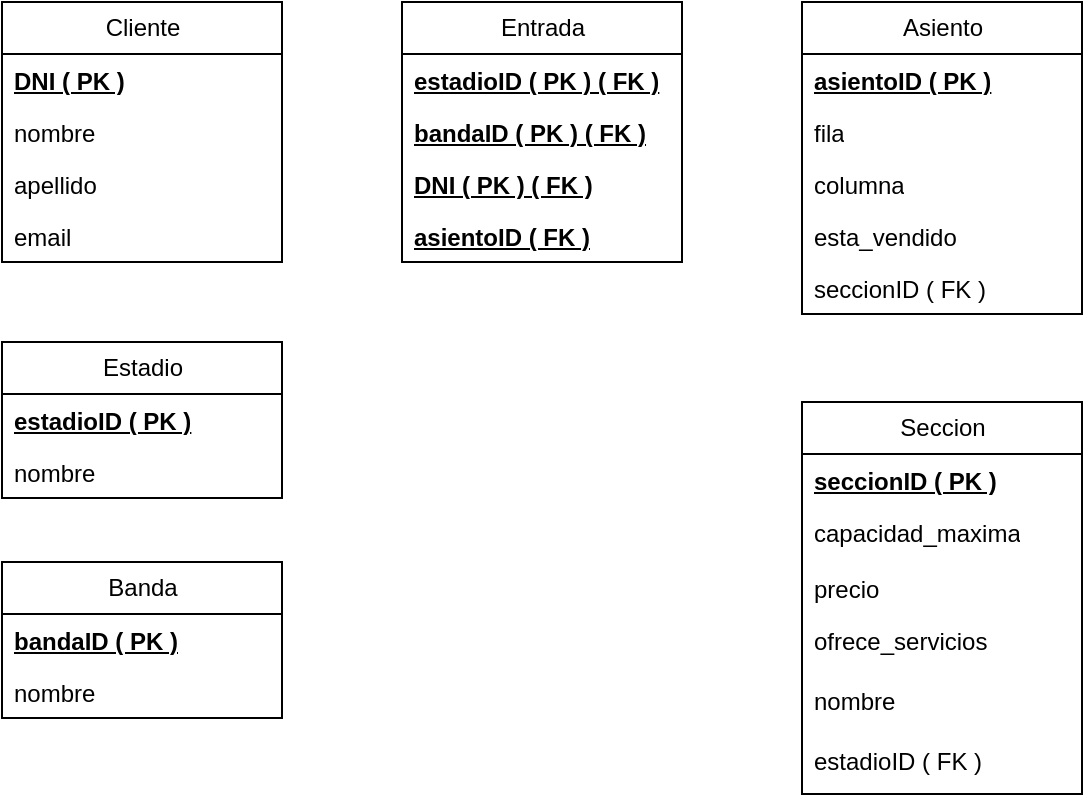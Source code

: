 <mxfile>
    <diagram name="Página-1" id="2jQmp3WKuYXW3uEECxTw">
        <mxGraphModel dx="1753" dy="608" grid="1" gridSize="10" guides="1" tooltips="1" connect="1" arrows="1" fold="1" page="1" pageScale="1" pageWidth="827" pageHeight="1169" math="0" shadow="0">
            <root>
                <mxCell id="0"/>
                <mxCell id="1" parent="0"/>
                <mxCell id="N9msZvmjmlbyxgl17oLZ-11" value="Cliente" style="swimlane;fontStyle=0;childLayout=stackLayout;horizontal=1;startSize=26;fillColor=none;horizontalStack=0;resizeParent=1;resizeParentMax=0;resizeLast=0;collapsible=1;marginBottom=0;html=1;" parent="1" vertex="1">
                    <mxGeometry x="-240" y="280" width="140" height="130" as="geometry"/>
                </mxCell>
                <mxCell id="N9msZvmjmlbyxgl17oLZ-12" value="&lt;b&gt;&lt;u&gt;DNI ( PK )&lt;/u&gt;&lt;/b&gt;" style="text;strokeColor=none;fillColor=none;align=left;verticalAlign=top;spacingLeft=4;spacingRight=4;overflow=hidden;rotatable=0;points=[[0,0.5],[1,0.5]];portConstraint=eastwest;whiteSpace=wrap;html=1;" parent="N9msZvmjmlbyxgl17oLZ-11" vertex="1">
                    <mxGeometry y="26" width="140" height="26" as="geometry"/>
                </mxCell>
                <mxCell id="N9msZvmjmlbyxgl17oLZ-13" value="nombre" style="text;strokeColor=none;fillColor=none;align=left;verticalAlign=top;spacingLeft=4;spacingRight=4;overflow=hidden;rotatable=0;points=[[0,0.5],[1,0.5]];portConstraint=eastwest;whiteSpace=wrap;html=1;" parent="N9msZvmjmlbyxgl17oLZ-11" vertex="1">
                    <mxGeometry y="52" width="140" height="26" as="geometry"/>
                </mxCell>
                <mxCell id="N9msZvmjmlbyxgl17oLZ-14" value="apellido" style="text;strokeColor=none;fillColor=none;align=left;verticalAlign=top;spacingLeft=4;spacingRight=4;overflow=hidden;rotatable=0;points=[[0,0.5],[1,0.5]];portConstraint=eastwest;whiteSpace=wrap;html=1;" parent="N9msZvmjmlbyxgl17oLZ-11" vertex="1">
                    <mxGeometry y="78" width="140" height="26" as="geometry"/>
                </mxCell>
                <mxCell id="N9msZvmjmlbyxgl17oLZ-17" value="email" style="text;strokeColor=none;fillColor=none;align=left;verticalAlign=top;spacingLeft=4;spacingRight=4;overflow=hidden;rotatable=0;points=[[0,0.5],[1,0.5]];portConstraint=eastwest;whiteSpace=wrap;html=1;" parent="N9msZvmjmlbyxgl17oLZ-11" vertex="1">
                    <mxGeometry y="104" width="140" height="26" as="geometry"/>
                </mxCell>
                <mxCell id="N9msZvmjmlbyxgl17oLZ-31" value="Entrada" style="swimlane;fontStyle=0;childLayout=stackLayout;horizontal=1;startSize=26;fillColor=none;horizontalStack=0;resizeParent=1;resizeParentMax=0;resizeLast=0;collapsible=1;marginBottom=0;html=1;" parent="1" vertex="1">
                    <mxGeometry x="-40" y="280" width="140" height="130" as="geometry"/>
                </mxCell>
                <mxCell id="N9msZvmjmlbyxgl17oLZ-32" value="&lt;u&gt;&lt;b&gt;estadioID&amp;nbsp;( PK ) ( FK )&lt;/b&gt;&lt;/u&gt;" style="text;strokeColor=none;fillColor=none;align=left;verticalAlign=top;spacingLeft=4;spacingRight=4;overflow=hidden;rotatable=0;points=[[0,0.5],[1,0.5]];portConstraint=eastwest;whiteSpace=wrap;html=1;" parent="N9msZvmjmlbyxgl17oLZ-31" vertex="1">
                    <mxGeometry y="26" width="140" height="26" as="geometry"/>
                </mxCell>
                <mxCell id="N9msZvmjmlbyxgl17oLZ-33" value="&lt;u&gt;&lt;b&gt;bandaID ( PK ) ( FK )&lt;/b&gt;&lt;/u&gt;" style="text;strokeColor=none;fillColor=none;align=left;verticalAlign=top;spacingLeft=4;spacingRight=4;overflow=hidden;rotatable=0;points=[[0,0.5],[1,0.5]];portConstraint=eastwest;whiteSpace=wrap;html=1;" parent="N9msZvmjmlbyxgl17oLZ-31" vertex="1">
                    <mxGeometry y="52" width="140" height="26" as="geometry"/>
                </mxCell>
                <mxCell id="31" value="&lt;b&gt;&lt;u&gt;DNI ( PK ) ( FK )&lt;/u&gt;&lt;/b&gt;" style="text;strokeColor=none;fillColor=none;align=left;verticalAlign=top;spacingLeft=4;spacingRight=4;overflow=hidden;rotatable=0;points=[[0,0.5],[1,0.5]];portConstraint=eastwest;whiteSpace=wrap;html=1;" vertex="1" parent="N9msZvmjmlbyxgl17oLZ-31">
                    <mxGeometry y="78" width="140" height="26" as="geometry"/>
                </mxCell>
                <mxCell id="34" value="&lt;b&gt;&lt;u&gt;asientoID ( FK )&lt;/u&gt;&lt;/b&gt;" style="text;strokeColor=none;fillColor=none;align=left;verticalAlign=top;spacingLeft=4;spacingRight=4;overflow=hidden;rotatable=0;points=[[0,0.5],[1,0.5]];portConstraint=eastwest;whiteSpace=wrap;html=1;" vertex="1" parent="N9msZvmjmlbyxgl17oLZ-31">
                    <mxGeometry y="104" width="140" height="26" as="geometry"/>
                </mxCell>
                <mxCell id="3" value="Estadio" style="swimlane;fontStyle=0;childLayout=stackLayout;horizontal=1;startSize=26;fillColor=none;horizontalStack=0;resizeParent=1;resizeParentMax=0;resizeLast=0;collapsible=1;marginBottom=0;html=1;" vertex="1" parent="1">
                    <mxGeometry x="-240" y="450" width="140" height="78" as="geometry"/>
                </mxCell>
                <mxCell id="4" value="&lt;b&gt;&lt;u&gt;estadioID ( PK )&lt;/u&gt;&lt;/b&gt;" style="text;strokeColor=none;fillColor=none;align=left;verticalAlign=top;spacingLeft=4;spacingRight=4;overflow=hidden;rotatable=0;points=[[0,0.5],[1,0.5]];portConstraint=eastwest;whiteSpace=wrap;html=1;" vertex="1" parent="3">
                    <mxGeometry y="26" width="140" height="26" as="geometry"/>
                </mxCell>
                <mxCell id="5" value="nombre" style="text;strokeColor=none;fillColor=none;align=left;verticalAlign=top;spacingLeft=4;spacingRight=4;overflow=hidden;rotatable=0;points=[[0,0.5],[1,0.5]];portConstraint=eastwest;whiteSpace=wrap;html=1;" vertex="1" parent="3">
                    <mxGeometry y="52" width="140" height="26" as="geometry"/>
                </mxCell>
                <mxCell id="8" value="Banda" style="swimlane;fontStyle=0;childLayout=stackLayout;horizontal=1;startSize=26;fillColor=none;horizontalStack=0;resizeParent=1;resizeParentMax=0;resizeLast=0;collapsible=1;marginBottom=0;html=1;" vertex="1" parent="1">
                    <mxGeometry x="-240" y="560" width="140" height="78" as="geometry"/>
                </mxCell>
                <mxCell id="9" value="&lt;b&gt;&lt;u&gt;bandaID ( PK )&lt;/u&gt;&lt;/b&gt;" style="text;strokeColor=none;fillColor=none;align=left;verticalAlign=top;spacingLeft=4;spacingRight=4;overflow=hidden;rotatable=0;points=[[0,0.5],[1,0.5]];portConstraint=eastwest;whiteSpace=wrap;html=1;" vertex="1" parent="8">
                    <mxGeometry y="26" width="140" height="26" as="geometry"/>
                </mxCell>
                <mxCell id="10" value="nombre" style="text;strokeColor=none;fillColor=none;align=left;verticalAlign=top;spacingLeft=4;spacingRight=4;overflow=hidden;rotatable=0;points=[[0,0.5],[1,0.5]];portConstraint=eastwest;whiteSpace=wrap;html=1;" vertex="1" parent="8">
                    <mxGeometry y="52" width="140" height="26" as="geometry"/>
                </mxCell>
                <mxCell id="11" value="Seccion" style="swimlane;fontStyle=0;childLayout=stackLayout;horizontal=1;startSize=26;fillColor=none;horizontalStack=0;resizeParent=1;resizeParentMax=0;resizeLast=0;collapsible=1;marginBottom=0;html=1;" vertex="1" parent="1">
                    <mxGeometry x="160" y="480" width="140" height="196" as="geometry"/>
                </mxCell>
                <mxCell id="12" value="&lt;b&gt;&lt;u&gt;seccionID ( PK )&lt;/u&gt;&lt;/b&gt;" style="text;strokeColor=none;fillColor=none;align=left;verticalAlign=top;spacingLeft=4;spacingRight=4;overflow=hidden;rotatable=0;points=[[0,0.5],[1,0.5]];portConstraint=eastwest;whiteSpace=wrap;html=1;" vertex="1" parent="11">
                    <mxGeometry y="26" width="140" height="26" as="geometry"/>
                </mxCell>
                <mxCell id="13" value="capacidad_maxima" style="text;strokeColor=none;fillColor=none;align=left;verticalAlign=top;spacingLeft=4;spacingRight=4;overflow=hidden;rotatable=0;points=[[0,0.5],[1,0.5]];portConstraint=eastwest;whiteSpace=wrap;html=1;" vertex="1" parent="11">
                    <mxGeometry y="52" width="140" height="28" as="geometry"/>
                </mxCell>
                <mxCell id="15" value="precio" style="text;strokeColor=none;fillColor=none;align=left;verticalAlign=top;spacingLeft=4;spacingRight=4;overflow=hidden;rotatable=0;points=[[0,0.5],[1,0.5]];portConstraint=eastwest;whiteSpace=wrap;html=1;" vertex="1" parent="11">
                    <mxGeometry y="80" width="140" height="26" as="geometry"/>
                </mxCell>
                <mxCell id="22" value="ofrece_servicios" style="text;strokeColor=none;fillColor=none;align=left;verticalAlign=top;spacingLeft=4;spacingRight=4;overflow=hidden;rotatable=0;points=[[0,0.5],[1,0.5]];portConstraint=eastwest;whiteSpace=wrap;html=1;" vertex="1" parent="11">
                    <mxGeometry y="106" width="140" height="30" as="geometry"/>
                </mxCell>
                <mxCell id="24" value="nombre" style="text;strokeColor=none;fillColor=none;align=left;verticalAlign=top;spacingLeft=4;spacingRight=4;overflow=hidden;rotatable=0;points=[[0,0.5],[1,0.5]];portConstraint=eastwest;whiteSpace=wrap;html=1;" vertex="1" parent="11">
                    <mxGeometry y="136" width="140" height="30" as="geometry"/>
                </mxCell>
                <mxCell id="33" value="estadioID ( FK )" style="text;strokeColor=none;fillColor=none;align=left;verticalAlign=top;spacingLeft=4;spacingRight=4;overflow=hidden;rotatable=0;points=[[0,0.5],[1,0.5]];portConstraint=eastwest;whiteSpace=wrap;html=1;" vertex="1" parent="11">
                    <mxGeometry y="166" width="140" height="30" as="geometry"/>
                </mxCell>
                <mxCell id="25" value="Asiento" style="swimlane;fontStyle=0;childLayout=stackLayout;horizontal=1;startSize=26;fillColor=none;horizontalStack=0;resizeParent=1;resizeParentMax=0;resizeLast=0;collapsible=1;marginBottom=0;html=1;" vertex="1" parent="1">
                    <mxGeometry x="160" y="280" width="140" height="156" as="geometry"/>
                </mxCell>
                <mxCell id="26" value="&lt;b&gt;&lt;u&gt;asientoID ( PK )&lt;/u&gt;&lt;/b&gt;" style="text;strokeColor=none;fillColor=none;align=left;verticalAlign=top;spacingLeft=4;spacingRight=4;overflow=hidden;rotatable=0;points=[[0,0.5],[1,0.5]];portConstraint=eastwest;whiteSpace=wrap;html=1;" vertex="1" parent="25">
                    <mxGeometry y="26" width="140" height="26" as="geometry"/>
                </mxCell>
                <mxCell id="27" value="fila" style="text;strokeColor=none;fillColor=none;align=left;verticalAlign=top;spacingLeft=4;spacingRight=4;overflow=hidden;rotatable=0;points=[[0,0.5],[1,0.5]];portConstraint=eastwest;whiteSpace=wrap;html=1;" vertex="1" parent="25">
                    <mxGeometry y="52" width="140" height="26" as="geometry"/>
                </mxCell>
                <mxCell id="28" value="columna" style="text;strokeColor=none;fillColor=none;align=left;verticalAlign=top;spacingLeft=4;spacingRight=4;overflow=hidden;rotatable=0;points=[[0,0.5],[1,0.5]];portConstraint=eastwest;whiteSpace=wrap;html=1;" vertex="1" parent="25">
                    <mxGeometry y="78" width="140" height="26" as="geometry"/>
                </mxCell>
                <mxCell id="29" value="esta_vendido" style="text;strokeColor=none;fillColor=none;align=left;verticalAlign=top;spacingLeft=4;spacingRight=4;overflow=hidden;rotatable=0;points=[[0,0.5],[1,0.5]];portConstraint=eastwest;whiteSpace=wrap;html=1;" vertex="1" parent="25">
                    <mxGeometry y="104" width="140" height="26" as="geometry"/>
                </mxCell>
                <mxCell id="30" value="seccionID ( FK )" style="text;strokeColor=none;fillColor=none;align=left;verticalAlign=top;spacingLeft=4;spacingRight=4;overflow=hidden;rotatable=0;points=[[0,0.5],[1,0.5]];portConstraint=eastwest;whiteSpace=wrap;html=1;" vertex="1" parent="25">
                    <mxGeometry y="130" width="140" height="26" as="geometry"/>
                </mxCell>
            </root>
        </mxGraphModel>
    </diagram>
</mxfile>